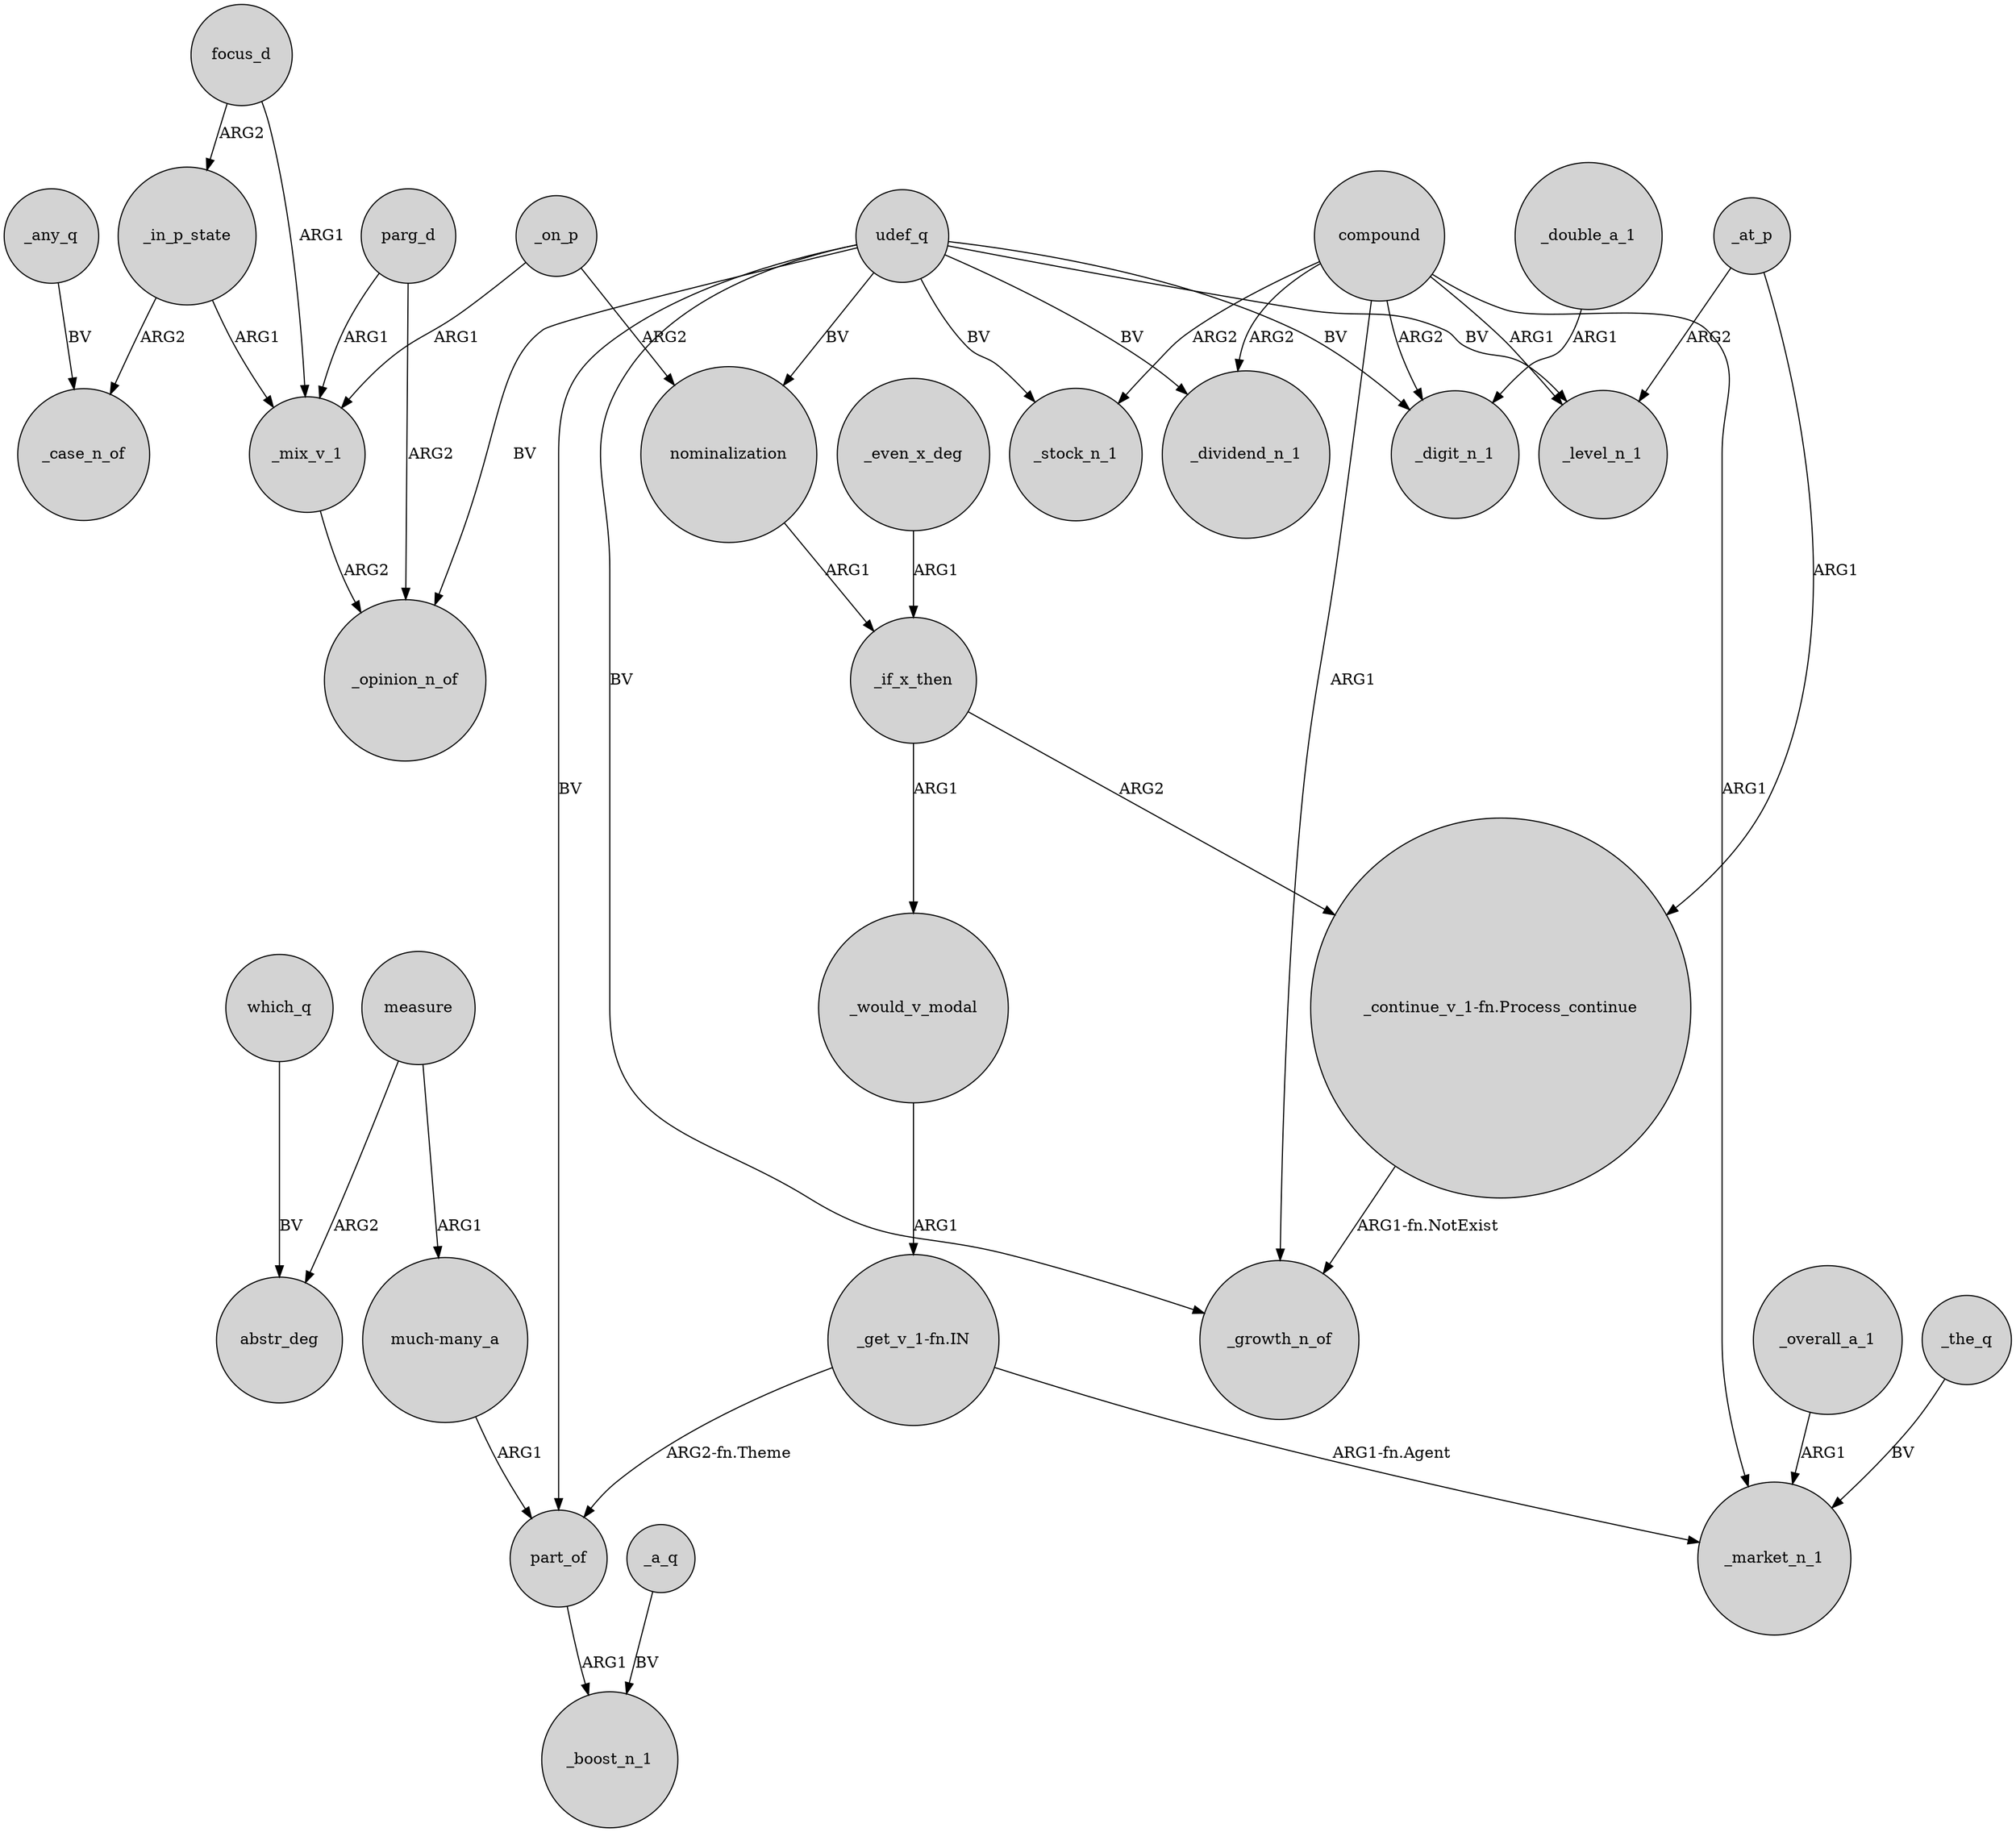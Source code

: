 digraph {
	node [shape=circle style=filled]
	measure -> abstr_deg [label=ARG2]
	_in_p_state -> _mix_v_1 [label=ARG1]
	udef_q -> _opinion_n_of [label=BV]
	udef_q -> part_of [label=BV]
	_would_v_modal -> "_get_v_1-fn.IN" [label=ARG1]
	nominalization -> _if_x_then [label=ARG1]
	"much-many_a" -> part_of [label=ARG1]
	_on_p -> nominalization [label=ARG2]
	focus_d -> _in_p_state [label=ARG2]
	_even_x_deg -> _if_x_then [label=ARG1]
	_if_x_then -> "_continue_v_1-fn.Process_continue" [label=ARG2]
	compound -> _digit_n_1 [label=ARG2]
	_a_q -> _boost_n_1 [label=BV]
	udef_q -> _digit_n_1 [label=BV]
	compound -> _stock_n_1 [label=ARG2]
	udef_q -> _level_n_1 [label=BV]
	udef_q -> _stock_n_1 [label=BV]
	"_get_v_1-fn.IN" -> _market_n_1 [label="ARG1-fn.Agent"]
	_any_q -> _case_n_of [label=BV]
	"_get_v_1-fn.IN" -> part_of [label="ARG2-fn.Theme"]
	_in_p_state -> _case_n_of [label=ARG2]
	_at_p -> "_continue_v_1-fn.Process_continue" [label=ARG1]
	which_q -> abstr_deg [label=BV]
	_mix_v_1 -> _opinion_n_of [label=ARG2]
	part_of -> _boost_n_1 [label=ARG1]
	udef_q -> nominalization [label=BV]
	_overall_a_1 -> _market_n_1 [label=ARG1]
	_at_p -> _level_n_1 [label=ARG2]
	focus_d -> _mix_v_1 [label=ARG1]
	parg_d -> _opinion_n_of [label=ARG2]
	_if_x_then -> _would_v_modal [label=ARG1]
	compound -> _dividend_n_1 [label=ARG2]
	compound -> _growth_n_of [label=ARG1]
	_on_p -> _mix_v_1 [label=ARG1]
	compound -> _market_n_1 [label=ARG1]
	udef_q -> _dividend_n_1 [label=BV]
	_double_a_1 -> _digit_n_1 [label=ARG1]
	"_continue_v_1-fn.Process_continue" -> _growth_n_of [label="ARG1-fn.NotExist"]
	measure -> "much-many_a" [label=ARG1]
	_the_q -> _market_n_1 [label=BV]
	udef_q -> _growth_n_of [label=BV]
	compound -> _level_n_1 [label=ARG1]
	parg_d -> _mix_v_1 [label=ARG1]
}
